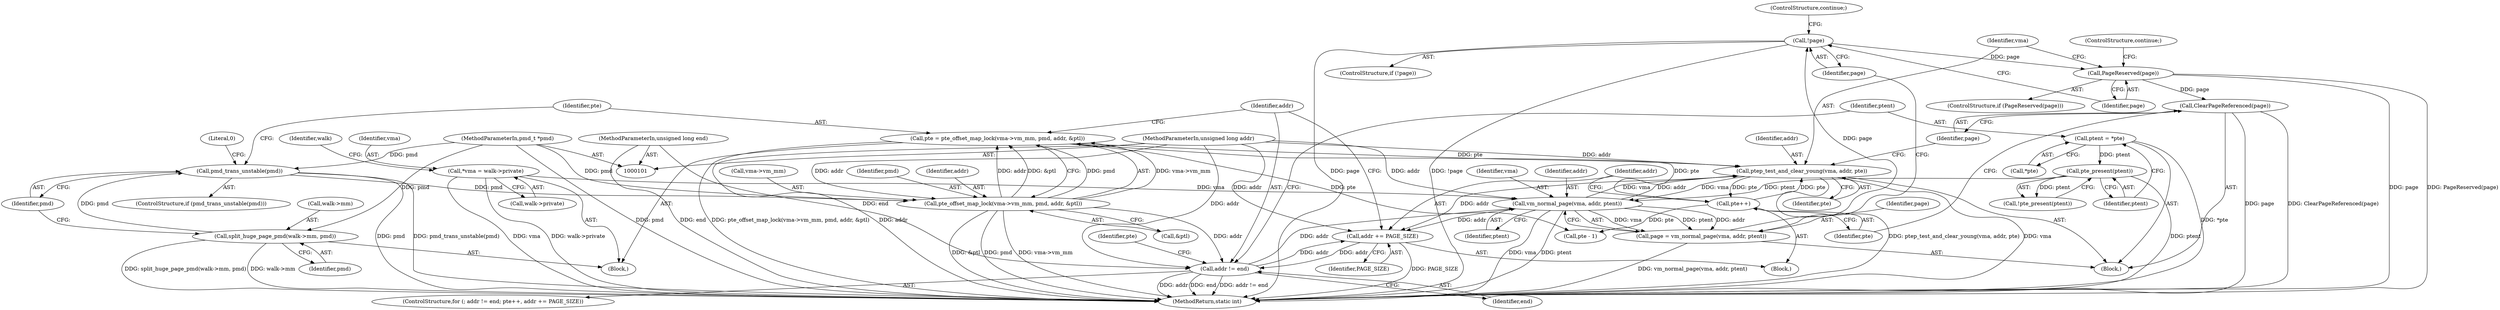 digraph "0_linux_4a1d704194a441bf83c636004a479e01360ec850_0@pointer" {
"1000164" [label="(Call,!page)"];
"1000157" [label="(Call,page = vm_normal_page(vma, addr, ptent))"];
"1000159" [label="(Call,vm_normal_page(vma, addr, ptent))"];
"1000171" [label="(Call,ptep_test_and_clear_young(vma, addr, pte))"];
"1000103" [label="(MethodParameterIn,unsigned long addr)"];
"1000142" [label="(Call,pte++)"];
"1000127" [label="(Call,pte = pte_offset_map_lock(vma->vm_mm, pmd, addr, &ptl))"];
"1000129" [label="(Call,pte_offset_map_lock(vma->vm_mm, pmd, addr, &ptl))"];
"1000123" [label="(Call,pmd_trans_unstable(pmd))"];
"1000117" [label="(Call,split_huge_page_pmd(walk->mm, pmd))"];
"1000102" [label="(MethodParameterIn,pmd_t *pmd)"];
"1000108" [label="(Call,*vma = walk->private)"];
"1000138" [label="(Call,addr != end)"];
"1000144" [label="(Call,addr += PAGE_SIZE)"];
"1000104" [label="(MethodParameterIn,unsigned long end)"];
"1000154" [label="(Call,pte_present(ptent))"];
"1000148" [label="(Call,ptent = *pte)"];
"1000168" [label="(Call,PageReserved(page))"];
"1000175" [label="(Call,ClearPageReferenced(page))"];
"1000126" [label="(Literal,0)"];
"1000118" [label="(Call,walk->mm)"];
"1000178" [label="(Call,pte - 1)"];
"1000167" [label="(ControlStructure,if (PageReserved(page)))"];
"1000128" [label="(Identifier,pte)"];
"1000163" [label="(ControlStructure,if (!page))"];
"1000134" [label="(Identifier,addr)"];
"1000145" [label="(Identifier,addr)"];
"1000119" [label="(Identifier,walk)"];
"1000155" [label="(Identifier,ptent)"];
"1000127" [label="(Call,pte = pte_offset_map_lock(vma->vm_mm, pmd, addr, &ptl))"];
"1000161" [label="(Identifier,addr)"];
"1000108" [label="(Call,*vma = walk->private)"];
"1000117" [label="(Call,split_huge_page_pmd(walk->mm, pmd))"];
"1000123" [label="(Call,pmd_trans_unstable(pmd))"];
"1000137" [label="(ControlStructure,for (; addr != end; pte++, addr += PAGE_SIZE))"];
"1000159" [label="(Call,vm_normal_page(vma, addr, ptent))"];
"1000185" [label="(MethodReturn,static int)"];
"1000135" [label="(Call,&ptl)"];
"1000139" [label="(Identifier,addr)"];
"1000168" [label="(Call,PageReserved(page))"];
"1000149" [label="(Identifier,ptent)"];
"1000130" [label="(Call,vma->vm_mm)"];
"1000142" [label="(Call,pte++)"];
"1000166" [label="(ControlStructure,continue;)"];
"1000110" [label="(Call,walk->private)"];
"1000164" [label="(Call,!page)"];
"1000162" [label="(Identifier,ptent)"];
"1000160" [label="(Identifier,vma)"];
"1000124" [label="(Identifier,pmd)"];
"1000174" [label="(Identifier,pte)"];
"1000179" [label="(Identifier,pte)"];
"1000144" [label="(Call,addr += PAGE_SIZE)"];
"1000154" [label="(Call,pte_present(ptent))"];
"1000133" [label="(Identifier,pmd)"];
"1000150" [label="(Call,*pte)"];
"1000143" [label="(Identifier,pte)"];
"1000170" [label="(ControlStructure,continue;)"];
"1000147" [label="(Block,)"];
"1000122" [label="(ControlStructure,if (pmd_trans_unstable(pmd)))"];
"1000104" [label="(MethodParameterIn,unsigned long end)"];
"1000169" [label="(Identifier,page)"];
"1000176" [label="(Identifier,page)"];
"1000146" [label="(Identifier,PAGE_SIZE)"];
"1000148" [label="(Call,ptent = *pte)"];
"1000109" [label="(Identifier,vma)"];
"1000138" [label="(Call,addr != end)"];
"1000165" [label="(Identifier,page)"];
"1000173" [label="(Identifier,addr)"];
"1000106" [label="(Block,)"];
"1000158" [label="(Identifier,page)"];
"1000171" [label="(Call,ptep_test_and_clear_young(vma, addr, pte))"];
"1000172" [label="(Identifier,vma)"];
"1000102" [label="(MethodParameterIn,pmd_t *pmd)"];
"1000121" [label="(Identifier,pmd)"];
"1000175" [label="(Call,ClearPageReferenced(page))"];
"1000129" [label="(Call,pte_offset_map_lock(vma->vm_mm, pmd, addr, &ptl))"];
"1000141" [label="(Block,)"];
"1000140" [label="(Identifier,end)"];
"1000157" [label="(Call,page = vm_normal_page(vma, addr, ptent))"];
"1000103" [label="(MethodParameterIn,unsigned long addr)"];
"1000153" [label="(Call,!pte_present(ptent))"];
"1000164" -> "1000163"  [label="AST: "];
"1000164" -> "1000165"  [label="CFG: "];
"1000165" -> "1000164"  [label="AST: "];
"1000166" -> "1000164"  [label="CFG: "];
"1000169" -> "1000164"  [label="CFG: "];
"1000164" -> "1000185"  [label="DDG: !page"];
"1000164" -> "1000185"  [label="DDG: page"];
"1000157" -> "1000164"  [label="DDG: page"];
"1000164" -> "1000168"  [label="DDG: page"];
"1000157" -> "1000147"  [label="AST: "];
"1000157" -> "1000159"  [label="CFG: "];
"1000158" -> "1000157"  [label="AST: "];
"1000159" -> "1000157"  [label="AST: "];
"1000165" -> "1000157"  [label="CFG: "];
"1000157" -> "1000185"  [label="DDG: vm_normal_page(vma, addr, ptent)"];
"1000159" -> "1000157"  [label="DDG: vma"];
"1000159" -> "1000157"  [label="DDG: addr"];
"1000159" -> "1000157"  [label="DDG: ptent"];
"1000159" -> "1000162"  [label="CFG: "];
"1000160" -> "1000159"  [label="AST: "];
"1000161" -> "1000159"  [label="AST: "];
"1000162" -> "1000159"  [label="AST: "];
"1000159" -> "1000185"  [label="DDG: vma"];
"1000159" -> "1000185"  [label="DDG: ptent"];
"1000159" -> "1000144"  [label="DDG: addr"];
"1000171" -> "1000159"  [label="DDG: vma"];
"1000108" -> "1000159"  [label="DDG: vma"];
"1000138" -> "1000159"  [label="DDG: addr"];
"1000103" -> "1000159"  [label="DDG: addr"];
"1000154" -> "1000159"  [label="DDG: ptent"];
"1000159" -> "1000171"  [label="DDG: vma"];
"1000159" -> "1000171"  [label="DDG: addr"];
"1000171" -> "1000147"  [label="AST: "];
"1000171" -> "1000174"  [label="CFG: "];
"1000172" -> "1000171"  [label="AST: "];
"1000173" -> "1000171"  [label="AST: "];
"1000174" -> "1000171"  [label="AST: "];
"1000176" -> "1000171"  [label="CFG: "];
"1000171" -> "1000185"  [label="DDG: ptep_test_and_clear_young(vma, addr, pte)"];
"1000171" -> "1000185"  [label="DDG: vma"];
"1000171" -> "1000142"  [label="DDG: pte"];
"1000171" -> "1000144"  [label="DDG: addr"];
"1000103" -> "1000171"  [label="DDG: addr"];
"1000142" -> "1000171"  [label="DDG: pte"];
"1000127" -> "1000171"  [label="DDG: pte"];
"1000103" -> "1000101"  [label="AST: "];
"1000103" -> "1000185"  [label="DDG: addr"];
"1000103" -> "1000129"  [label="DDG: addr"];
"1000103" -> "1000138"  [label="DDG: addr"];
"1000103" -> "1000144"  [label="DDG: addr"];
"1000142" -> "1000141"  [label="AST: "];
"1000142" -> "1000143"  [label="CFG: "];
"1000143" -> "1000142"  [label="AST: "];
"1000145" -> "1000142"  [label="CFG: "];
"1000127" -> "1000142"  [label="DDG: pte"];
"1000142" -> "1000178"  [label="DDG: pte"];
"1000127" -> "1000106"  [label="AST: "];
"1000127" -> "1000129"  [label="CFG: "];
"1000128" -> "1000127"  [label="AST: "];
"1000129" -> "1000127"  [label="AST: "];
"1000139" -> "1000127"  [label="CFG: "];
"1000127" -> "1000185"  [label="DDG: pte_offset_map_lock(vma->vm_mm, pmd, addr, &ptl)"];
"1000129" -> "1000127"  [label="DDG: vma->vm_mm"];
"1000129" -> "1000127"  [label="DDG: pmd"];
"1000129" -> "1000127"  [label="DDG: addr"];
"1000129" -> "1000127"  [label="DDG: &ptl"];
"1000127" -> "1000178"  [label="DDG: pte"];
"1000129" -> "1000135"  [label="CFG: "];
"1000130" -> "1000129"  [label="AST: "];
"1000133" -> "1000129"  [label="AST: "];
"1000134" -> "1000129"  [label="AST: "];
"1000135" -> "1000129"  [label="AST: "];
"1000129" -> "1000185"  [label="DDG: vma->vm_mm"];
"1000129" -> "1000185"  [label="DDG: pmd"];
"1000129" -> "1000185"  [label="DDG: &ptl"];
"1000123" -> "1000129"  [label="DDG: pmd"];
"1000102" -> "1000129"  [label="DDG: pmd"];
"1000129" -> "1000138"  [label="DDG: addr"];
"1000123" -> "1000122"  [label="AST: "];
"1000123" -> "1000124"  [label="CFG: "];
"1000124" -> "1000123"  [label="AST: "];
"1000126" -> "1000123"  [label="CFG: "];
"1000128" -> "1000123"  [label="CFG: "];
"1000123" -> "1000185"  [label="DDG: pmd_trans_unstable(pmd)"];
"1000123" -> "1000185"  [label="DDG: pmd"];
"1000117" -> "1000123"  [label="DDG: pmd"];
"1000102" -> "1000123"  [label="DDG: pmd"];
"1000117" -> "1000106"  [label="AST: "];
"1000117" -> "1000121"  [label="CFG: "];
"1000118" -> "1000117"  [label="AST: "];
"1000121" -> "1000117"  [label="AST: "];
"1000124" -> "1000117"  [label="CFG: "];
"1000117" -> "1000185"  [label="DDG: walk->mm"];
"1000117" -> "1000185"  [label="DDG: split_huge_page_pmd(walk->mm, pmd)"];
"1000102" -> "1000117"  [label="DDG: pmd"];
"1000102" -> "1000101"  [label="AST: "];
"1000102" -> "1000185"  [label="DDG: pmd"];
"1000108" -> "1000106"  [label="AST: "];
"1000108" -> "1000110"  [label="CFG: "];
"1000109" -> "1000108"  [label="AST: "];
"1000110" -> "1000108"  [label="AST: "];
"1000119" -> "1000108"  [label="CFG: "];
"1000108" -> "1000185"  [label="DDG: walk->private"];
"1000108" -> "1000185"  [label="DDG: vma"];
"1000138" -> "1000137"  [label="AST: "];
"1000138" -> "1000140"  [label="CFG: "];
"1000139" -> "1000138"  [label="AST: "];
"1000140" -> "1000138"  [label="AST: "];
"1000149" -> "1000138"  [label="CFG: "];
"1000179" -> "1000138"  [label="CFG: "];
"1000138" -> "1000185"  [label="DDG: end"];
"1000138" -> "1000185"  [label="DDG: addr != end"];
"1000138" -> "1000185"  [label="DDG: addr"];
"1000144" -> "1000138"  [label="DDG: addr"];
"1000104" -> "1000138"  [label="DDG: end"];
"1000138" -> "1000144"  [label="DDG: addr"];
"1000144" -> "1000141"  [label="AST: "];
"1000144" -> "1000146"  [label="CFG: "];
"1000145" -> "1000144"  [label="AST: "];
"1000146" -> "1000144"  [label="AST: "];
"1000139" -> "1000144"  [label="CFG: "];
"1000144" -> "1000185"  [label="DDG: PAGE_SIZE"];
"1000104" -> "1000101"  [label="AST: "];
"1000104" -> "1000185"  [label="DDG: end"];
"1000154" -> "1000153"  [label="AST: "];
"1000154" -> "1000155"  [label="CFG: "];
"1000155" -> "1000154"  [label="AST: "];
"1000153" -> "1000154"  [label="CFG: "];
"1000154" -> "1000185"  [label="DDG: ptent"];
"1000154" -> "1000153"  [label="DDG: ptent"];
"1000148" -> "1000154"  [label="DDG: ptent"];
"1000148" -> "1000147"  [label="AST: "];
"1000148" -> "1000150"  [label="CFG: "];
"1000149" -> "1000148"  [label="AST: "];
"1000150" -> "1000148"  [label="AST: "];
"1000155" -> "1000148"  [label="CFG: "];
"1000148" -> "1000185"  [label="DDG: *pte"];
"1000168" -> "1000167"  [label="AST: "];
"1000168" -> "1000169"  [label="CFG: "];
"1000169" -> "1000168"  [label="AST: "];
"1000170" -> "1000168"  [label="CFG: "];
"1000172" -> "1000168"  [label="CFG: "];
"1000168" -> "1000185"  [label="DDG: page"];
"1000168" -> "1000185"  [label="DDG: PageReserved(page)"];
"1000168" -> "1000175"  [label="DDG: page"];
"1000175" -> "1000147"  [label="AST: "];
"1000175" -> "1000176"  [label="CFG: "];
"1000176" -> "1000175"  [label="AST: "];
"1000143" -> "1000175"  [label="CFG: "];
"1000175" -> "1000185"  [label="DDG: page"];
"1000175" -> "1000185"  [label="DDG: ClearPageReferenced(page)"];
}
